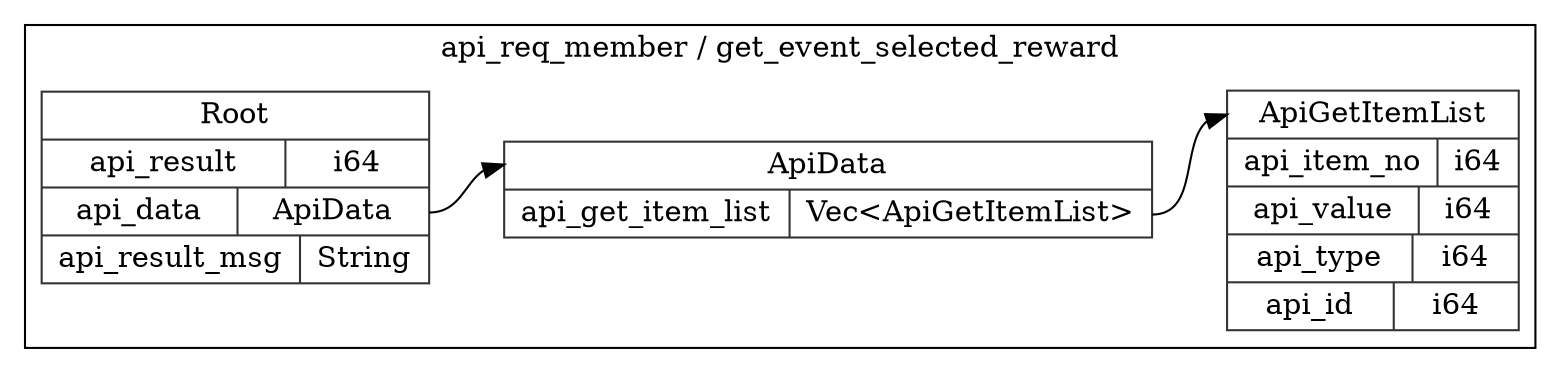 digraph {
  rankdir=LR;
  subgraph cluster_0 {
    label="api_req_member / get_event_selected_reward";
    node [style="filled", color=white, style="solid", color=gray20];
    api_req_member__get_event_selected_reward__ApiData [label="<ApiData> ApiData  | { api_get_item_list | <api_get_item_list> Vec\<ApiGetItemList\> }", shape=record];
    api_req_member__get_event_selected_reward__ApiGetItemList;
    api_req_member__get_event_selected_reward__ApiData:api_get_item_list:e -> api_req_member__get_event_selected_reward__ApiGetItemList:ApiGetItemList:w;
    api_req_member__get_event_selected_reward__ApiGetItemList [label="<ApiGetItemList> ApiGetItemList  | { api_item_no | <api_item_no> i64 } | { api_value | <api_value> i64 } | { api_type | <api_type> i64 } | { api_id | <api_id> i64 }", shape=record];
    api_req_member__get_event_selected_reward__Root [label="<Root> Root  | { api_result | <api_result> i64 } | { api_data | <api_data> ApiData } | { api_result_msg | <api_result_msg> String }", shape=record];
    api_req_member__get_event_selected_reward__Root:api_data:e -> api_req_member__get_event_selected_reward__ApiData:ApiData:w;
  }
}
